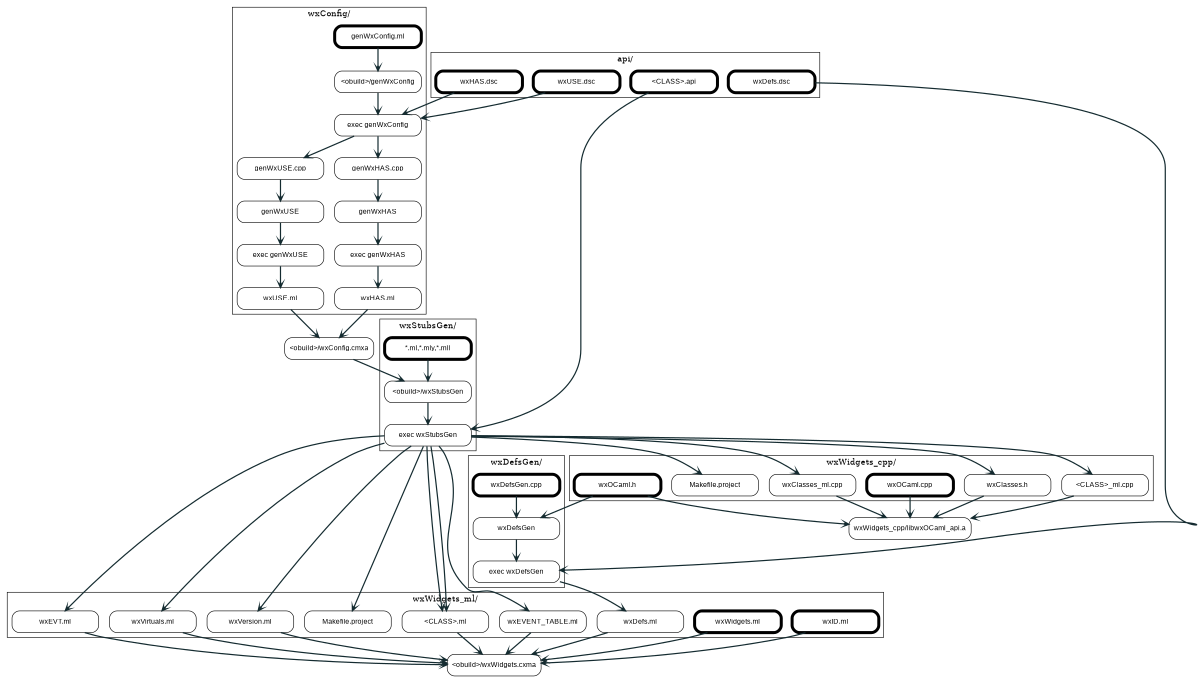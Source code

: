 digraph G {
# ratio="fill";
 size="8.0,11.6!";

#  fixedwidth = true;

  node [
    shape="box",
    style="rounded",
    penwidth = 1,
    width=2.0,
    fontname = "Arial",
    fontsize = 12
  ];

  edge [
    color="#142b30",
    arrowhead="vee",
    arrowsize=0.75,
    penwidth = 2,
  ];
  
  subgraph cluster_wxConfig_dir {
    label = "wxConfig/"

    genWxConfig_ml [ label = "genWxConfig.ml" penwidth=5 ]
    exec_genWxConfig [ label = "exec genWxConfig" ]
    genWxConfig [ label = "<obuild>/genWxConfig" ]

    genWxUSE_cpp [ label = "genWxUSE.cpp" ]
    genWxUSE [ label = "genWxUSE" ]
    exec_genWxUSE [ label = "exec genWxUSE" ]
    genWxHAS_cpp [ label = "genWxHAS.cpp" ]
    genWxHAS [ label = "genWxHAS" ]
    exec_genWxHAS [ label = "exec genWxHAS" ]
    wxUSE_ml [ label = "wxUSE.ml" ]
    wxHAS_ml [ label = "wxHAS.ml" ]
 }

  subgraph cluster_wxStubsGen_dir {
    label = "wxStubsGen/"
    wxStubsGen_sources [ label = "*.ml,*.mly,*.mll" penwidth=5 ]
    exec_wxStubsGen [ label = "exec wxStubsGen" ]
    wxStubsGen [ label = "<obuild>/wxStubsGen" ]
 }
  
  subgraph cluster_wxWidgets_ml_dir {
    label = "wxWidgets_ml/"
    wxID_ml [ label = "wxID.ml" penwidth=5 ]
    wxWidgets_ml [ label = "wxWidgets.ml" penwidth=5 ]
    wxDefs_ml [ label = "wxDefs.ml" ]
    Makefile_ml_project [ label = "Makefile.project" ]
    WXCLASS_ml [ label = "<CLASS>.ml" ]
    wxEVENT_TABLE_ml [ label = "wxEVENT_TABLE.ml" ]
    wxEVT_ml [ label = "wxEVT.ml" ]
    wxVirtuals_ml [ label = "wxVirtuals.ml" ]
    wxVersion_ml [ label = "wxVersion.ml" ]
 }

  subgraph cluster_wxWidgets_cpp_dir {
    label = "wxWidgets_cpp/"
    wxOCaml_h [ label = "wxOCaml.h" penwidth=5 ]
    wxOCaml_cpp [ label = "wxOCaml.cpp" penwidth=5 ]
    Makefile_cpp_project [ label = "Makefile.project" ]
    wxClasses_h [ label = "wxClasses.h" ]
    wxClasses_ml_cpp [ label = "wxClasses_ml.cpp" ]
    WXCLASS_ml_cpp [ label = "<CLASS>_ml.cpp" ]
 }

  subgraph cluster_api_dir {
    label = "api/"
    wxDefs_dsc [ label = "wxDefs.dsc" penwidth=5 ]
    WXCLASS_api [ label = "<CLASS>.api" penwidth=5 ]
    wxUSE_dsc [ label = "wxUSE.dsc" penwidth=5 ]
    wxHAS_dsc [ label = "wxHAS.dsc" penwidth=5 ]
 }

  subgraph cluster_wxDefsGen_dir {
    label = "wxDefsGen/"
    wxDefsGen [ label = "wxDefsGen" ]
    exec_wxDefsGen [ label = "exec wxDefsGen" ]
    wxDefsGen_cpp [ label = "wxDefsGen.cpp" penwidth=5 ]
  }

#  subgraph cluster_TARGETS {
#    label = "TARGETS"
    libwxOCaml_api_a [ label = "wxWidgets_cpp/libwxOCaml_api.a" ]
    wxWidgets_cxma [ label = "<obuild>/wxWidgets.cxma" ]
    wxConfig_cmxa [ label = "<obuild>/wxConfig.cmxa" ]
#  }

#  { rank = same; B3; B4; B5; B6; }

  genWxConfig_ml -> genWxConfig
  genWxConfig -> exec_genWxConfig
  wxUSE_dsc -> exec_genWxConfig
  wxHAS_dsc -> exec_genWxConfig
  exec_genWxConfig -> genWxUSE_cpp
  exec_genWxConfig -> genWxHAS_cpp
  genWxUSE_cpp -> genWxUSE
  genWxUSE -> exec_genWxUSE
  genWxHAS_cpp -> genWxHAS
  genWxHAS -> exec_genWxHAS
  exec_genWxUSE -> wxUSE_ml
  exec_genWxHAS -> wxHAS_ml

  wxConfig_cmxa -> wxStubsGen
  wxStubsGen_sources -> wxStubsGen
  WXCLASS_api -> exec_wxStubsGen
  wxStubsGen -> exec_wxStubsGen
  exec_wxStubsGen -> Makefile_ml_project
  exec_wxStubsGen -> Makefile_cpp_project
    exec_wxStubsGen -> WXCLASS_ml
    exec_wxStubsGen -> wxEVENT_TABLE_ml
    exec_wxStubsGen -> wxEVT_ml
    exec_wxStubsGen -> wxVirtuals_ml
    exec_wxStubsGen -> wxVersion_ml

  exec_wxStubsGen -> WXCLASS_ml_cpp
  exec_wxStubsGen -> WXCLASS_ml
  exec_wxStubsGen -> wxClasses_h
  exec_wxStubsGen -> wxClasses_ml_cpp

  wxUSE_ml -> wxConfig_cmxa
  wxHAS_ml -> wxConfig_cmxa

wxOCaml_h -> wxDefsGen
  wxDefsGen_cpp -> wxDefsGen
  wxDefsGen -> exec_wxDefsGen
  wxDefs_dsc -> exec_wxDefsGen
  exec_wxDefsGen -> wxDefs_ml;

  wxOCaml_h -> libwxOCaml_api_a
    wxOCaml_cpp -> libwxOCaml_api_a
    wxClasses_h -> libwxOCaml_api_a
    wxClasses_ml_cpp -> libwxOCaml_api_a
    WXCLASS_ml_cpp -> libwxOCaml_api_a

  wxID_ml -> wxWidgets_cxma
    wxWidgets_ml -> wxWidgets_cxma
    wxDefs_ml -> wxWidgets_cxma
    WXCLASS_ml -> wxWidgets_cxma
    wxEVENT_TABLE_ml -> wxWidgets_cxma
    wxEVT_ml -> wxWidgets_cxma
    wxVirtuals_ml -> wxWidgets_cxma
    wxVersion_ml -> wxWidgets_cxma
}
